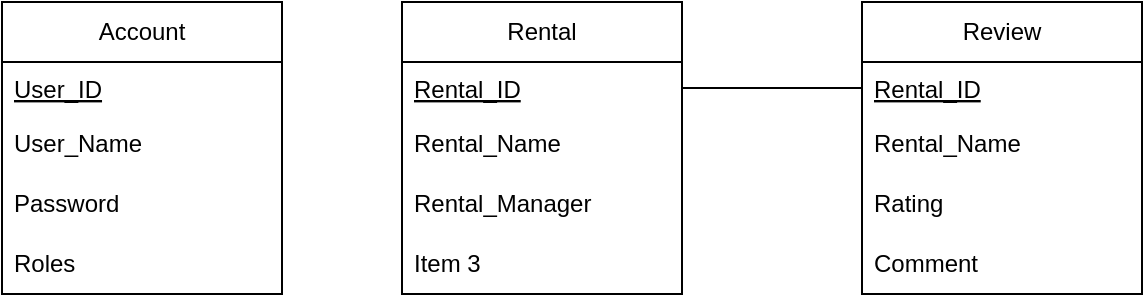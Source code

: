 <mxfile version="24.7.17">
  <diagram id="C5RBs43oDa-KdzZeNtuy" name="Page-1">
    <mxGraphModel dx="662" dy="455" grid="1" gridSize="10" guides="1" tooltips="1" connect="1" arrows="1" fold="1" page="1" pageScale="1" pageWidth="827" pageHeight="1169" math="0" shadow="0">
      <root>
        <mxCell id="WIyWlLk6GJQsqaUBKTNV-0" />
        <mxCell id="WIyWlLk6GJQsqaUBKTNV-1" parent="WIyWlLk6GJQsqaUBKTNV-0" />
        <mxCell id="tHBx9ilVIErh2doSgkTw-1" value="Account" style="swimlane;fontStyle=0;childLayout=stackLayout;horizontal=1;startSize=30;horizontalStack=0;resizeParent=1;resizeParentMax=0;resizeLast=0;collapsible=1;marginBottom=0;whiteSpace=wrap;html=1;" vertex="1" parent="WIyWlLk6GJQsqaUBKTNV-1">
          <mxGeometry x="50" y="70" width="140" height="146" as="geometry" />
        </mxCell>
        <mxCell id="tHBx9ilVIErh2doSgkTw-14" value="User_ID" style="text;align=left;verticalAlign=top;spacingLeft=4;spacingRight=4;overflow=hidden;rotatable=0;points=[[0,0.5],[1,0.5]];portConstraint=eastwest;rounded=0;shadow=0;html=0;fontStyle=4" vertex="1" parent="tHBx9ilVIErh2doSgkTw-1">
          <mxGeometry y="30" width="140" height="26" as="geometry" />
        </mxCell>
        <mxCell id="tHBx9ilVIErh2doSgkTw-2" value="User_Name" style="text;strokeColor=none;fillColor=none;align=left;verticalAlign=middle;spacingLeft=4;spacingRight=4;overflow=hidden;points=[[0,0.5],[1,0.5]];portConstraint=eastwest;rotatable=0;whiteSpace=wrap;html=1;" vertex="1" parent="tHBx9ilVIErh2doSgkTw-1">
          <mxGeometry y="56" width="140" height="30" as="geometry" />
        </mxCell>
        <mxCell id="tHBx9ilVIErh2doSgkTw-3" value="Password" style="text;strokeColor=none;fillColor=none;align=left;verticalAlign=middle;spacingLeft=4;spacingRight=4;overflow=hidden;points=[[0,0.5],[1,0.5]];portConstraint=eastwest;rotatable=0;whiteSpace=wrap;html=1;" vertex="1" parent="tHBx9ilVIErh2doSgkTw-1">
          <mxGeometry y="86" width="140" height="30" as="geometry" />
        </mxCell>
        <mxCell id="tHBx9ilVIErh2doSgkTw-4" value="Roles" style="text;strokeColor=none;fillColor=none;align=left;verticalAlign=middle;spacingLeft=4;spacingRight=4;overflow=hidden;points=[[0,0.5],[1,0.5]];portConstraint=eastwest;rotatable=0;whiteSpace=wrap;html=1;" vertex="1" parent="tHBx9ilVIErh2doSgkTw-1">
          <mxGeometry y="116" width="140" height="30" as="geometry" />
        </mxCell>
        <mxCell id="tHBx9ilVIErh2doSgkTw-5" value="Rental" style="swimlane;fontStyle=0;childLayout=stackLayout;horizontal=1;startSize=30;horizontalStack=0;resizeParent=1;resizeParentMax=0;resizeLast=0;collapsible=1;marginBottom=0;whiteSpace=wrap;html=1;" vertex="1" parent="WIyWlLk6GJQsqaUBKTNV-1">
          <mxGeometry x="250" y="70" width="140" height="146" as="geometry" />
        </mxCell>
        <mxCell id="tHBx9ilVIErh2doSgkTw-15" value="Rental_ID" style="text;align=left;verticalAlign=top;spacingLeft=4;spacingRight=4;overflow=hidden;rotatable=0;points=[[0,0.5],[1,0.5]];portConstraint=eastwest;rounded=0;shadow=0;html=0;fontStyle=4" vertex="1" parent="tHBx9ilVIErh2doSgkTw-5">
          <mxGeometry y="30" width="140" height="26" as="geometry" />
        </mxCell>
        <mxCell id="tHBx9ilVIErh2doSgkTw-6" value="Rental_Name" style="text;strokeColor=none;fillColor=none;align=left;verticalAlign=middle;spacingLeft=4;spacingRight=4;overflow=hidden;points=[[0,0.5],[1,0.5]];portConstraint=eastwest;rotatable=0;whiteSpace=wrap;html=1;" vertex="1" parent="tHBx9ilVIErh2doSgkTw-5">
          <mxGeometry y="56" width="140" height="30" as="geometry" />
        </mxCell>
        <mxCell id="tHBx9ilVIErh2doSgkTw-7" value="Rental_Manager" style="text;strokeColor=none;fillColor=none;align=left;verticalAlign=middle;spacingLeft=4;spacingRight=4;overflow=hidden;points=[[0,0.5],[1,0.5]];portConstraint=eastwest;rotatable=0;whiteSpace=wrap;html=1;" vertex="1" parent="tHBx9ilVIErh2doSgkTw-5">
          <mxGeometry y="86" width="140" height="30" as="geometry" />
        </mxCell>
        <mxCell id="tHBx9ilVIErh2doSgkTw-8" value="Item 3" style="text;strokeColor=none;fillColor=none;align=left;verticalAlign=middle;spacingLeft=4;spacingRight=4;overflow=hidden;points=[[0,0.5],[1,0.5]];portConstraint=eastwest;rotatable=0;whiteSpace=wrap;html=1;" vertex="1" parent="tHBx9ilVIErh2doSgkTw-5">
          <mxGeometry y="116" width="140" height="30" as="geometry" />
        </mxCell>
        <mxCell id="tHBx9ilVIErh2doSgkTw-9" value="Review" style="swimlane;fontStyle=0;childLayout=stackLayout;horizontal=1;startSize=30;horizontalStack=0;resizeParent=1;resizeParentMax=0;resizeLast=0;collapsible=1;marginBottom=0;whiteSpace=wrap;html=1;" vertex="1" parent="WIyWlLk6GJQsqaUBKTNV-1">
          <mxGeometry x="480" y="70" width="140" height="146" as="geometry" />
        </mxCell>
        <mxCell id="tHBx9ilVIErh2doSgkTw-23" value="Rental_ID" style="text;align=left;verticalAlign=top;spacingLeft=4;spacingRight=4;overflow=hidden;rotatable=0;points=[[0,0.5],[1,0.5]];portConstraint=eastwest;rounded=0;shadow=0;html=0;fontStyle=4" vertex="1" parent="tHBx9ilVIErh2doSgkTw-9">
          <mxGeometry y="30" width="140" height="26" as="geometry" />
        </mxCell>
        <mxCell id="tHBx9ilVIErh2doSgkTw-10" value="Rental_Name" style="text;strokeColor=none;fillColor=none;align=left;verticalAlign=middle;spacingLeft=4;spacingRight=4;overflow=hidden;points=[[0,0.5],[1,0.5]];portConstraint=eastwest;rotatable=0;whiteSpace=wrap;html=1;" vertex="1" parent="tHBx9ilVIErh2doSgkTw-9">
          <mxGeometry y="56" width="140" height="30" as="geometry" />
        </mxCell>
        <mxCell id="tHBx9ilVIErh2doSgkTw-11" value="Rating" style="text;strokeColor=none;fillColor=none;align=left;verticalAlign=middle;spacingLeft=4;spacingRight=4;overflow=hidden;points=[[0,0.5],[1,0.5]];portConstraint=eastwest;rotatable=0;whiteSpace=wrap;html=1;" vertex="1" parent="tHBx9ilVIErh2doSgkTw-9">
          <mxGeometry y="86" width="140" height="30" as="geometry" />
        </mxCell>
        <mxCell id="tHBx9ilVIErh2doSgkTw-12" value="Comment" style="text;strokeColor=none;fillColor=none;align=left;verticalAlign=middle;spacingLeft=4;spacingRight=4;overflow=hidden;points=[[0,0.5],[1,0.5]];portConstraint=eastwest;rotatable=0;whiteSpace=wrap;html=1;" vertex="1" parent="tHBx9ilVIErh2doSgkTw-9">
          <mxGeometry y="116" width="140" height="30" as="geometry" />
        </mxCell>
        <mxCell id="tHBx9ilVIErh2doSgkTw-31" value="" style="rounded=0;orthogonalLoop=1;jettySize=auto;html=1;startArrow=none;startFill=0;endArrow=none;endFill=0;" edge="1" parent="WIyWlLk6GJQsqaUBKTNV-1" source="tHBx9ilVIErh2doSgkTw-15" target="tHBx9ilVIErh2doSgkTw-23">
          <mxGeometry relative="1" as="geometry" />
        </mxCell>
      </root>
    </mxGraphModel>
  </diagram>
</mxfile>
